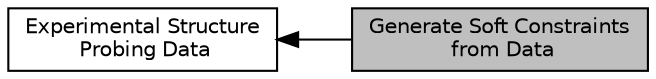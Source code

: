 digraph "Generate Soft Constraints from Data"
{
  bgcolor="transparent";
  edge [fontname="Helvetica",fontsize="10",labelfontname="Helvetica",labelfontsize="10"];
  node [fontname="Helvetica",fontsize="10",shape=box];
  rankdir=LR;
  Node0 [label="Generate Soft Constraints\l from Data",height=0.2,width=0.4,color="black", fillcolor="grey75", style="filled", fontcolor="black",tooltip="Find a vector of perturbation energies that minimizes the discripancies between predicted and observe..."];
  Node1 [label="Experimental Structure\l Probing Data",height=0.2,width=0.4,color="black",URL="$group__probing__data.html",tooltip="Include Experimental Structure Probing Data to Guide Structure Predictions."];
  Node1->Node0 [shape=plaintext, dir="back", style="solid"];
}
